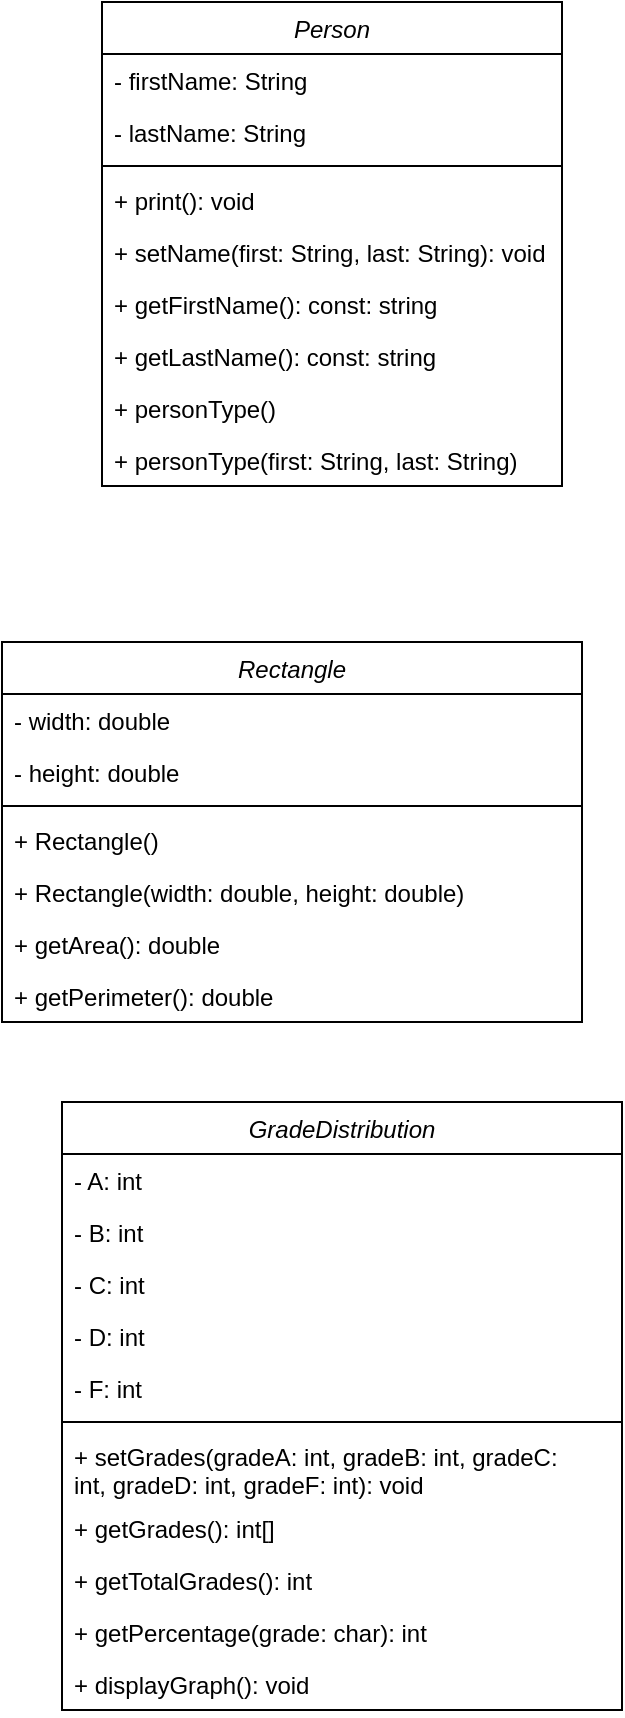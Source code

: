 <mxfile version="21.8.2" type="github">
  <diagram id="C5RBs43oDa-KdzZeNtuy" name="Page-1">
    <mxGraphModel dx="1500" dy="810" grid="1" gridSize="10" guides="1" tooltips="1" connect="1" arrows="1" fold="1" page="1" pageScale="1" pageWidth="827" pageHeight="1169" math="0" shadow="0">
      <root>
        <mxCell id="WIyWlLk6GJQsqaUBKTNV-0" />
        <mxCell id="WIyWlLk6GJQsqaUBKTNV-1" parent="WIyWlLk6GJQsqaUBKTNV-0" />
        <mxCell id="zkfFHV4jXpPFQw0GAbJ--0" value="Person" style="swimlane;fontStyle=2;align=center;verticalAlign=top;childLayout=stackLayout;horizontal=1;startSize=26;horizontalStack=0;resizeParent=1;resizeLast=0;collapsible=1;marginBottom=0;rounded=0;shadow=0;strokeWidth=1;" parent="WIyWlLk6GJQsqaUBKTNV-1" vertex="1">
          <mxGeometry x="200" y="110" width="230" height="242" as="geometry">
            <mxRectangle x="230" y="140" width="160" height="26" as="alternateBounds" />
          </mxGeometry>
        </mxCell>
        <mxCell id="zkfFHV4jXpPFQw0GAbJ--1" value="- firstName: String    " style="text;align=left;verticalAlign=top;spacingLeft=4;spacingRight=4;overflow=hidden;rotatable=0;points=[[0,0.5],[1,0.5]];portConstraint=eastwest;" parent="zkfFHV4jXpPFQw0GAbJ--0" vertex="1">
          <mxGeometry y="26" width="230" height="26" as="geometry" />
        </mxCell>
        <mxCell id="zkfFHV4jXpPFQw0GAbJ--2" value="- lastName: String" style="text;align=left;verticalAlign=top;spacingLeft=4;spacingRight=4;overflow=hidden;rotatable=0;points=[[0,0.5],[1,0.5]];portConstraint=eastwest;rounded=0;shadow=0;html=0;" parent="zkfFHV4jXpPFQw0GAbJ--0" vertex="1">
          <mxGeometry y="52" width="230" height="26" as="geometry" />
        </mxCell>
        <mxCell id="zkfFHV4jXpPFQw0GAbJ--4" value="" style="line;html=1;strokeWidth=1;align=left;verticalAlign=middle;spacingTop=-1;spacingLeft=3;spacingRight=3;rotatable=0;labelPosition=right;points=[];portConstraint=eastwest;" parent="zkfFHV4jXpPFQw0GAbJ--0" vertex="1">
          <mxGeometry y="78" width="230" height="8" as="geometry" />
        </mxCell>
        <mxCell id="zkfFHV4jXpPFQw0GAbJ--5" value="+ print(): void" style="text;align=left;verticalAlign=top;spacingLeft=4;spacingRight=4;overflow=hidden;rotatable=0;points=[[0,0.5],[1,0.5]];portConstraint=eastwest;" parent="zkfFHV4jXpPFQw0GAbJ--0" vertex="1">
          <mxGeometry y="86" width="230" height="26" as="geometry" />
        </mxCell>
        <mxCell id="JkdZALtPlWqIw-WNHbWa-12" value="+ setName(first: String, last: String): void" style="text;align=left;verticalAlign=top;spacingLeft=4;spacingRight=4;overflow=hidden;rotatable=0;points=[[0,0.5],[1,0.5]];portConstraint=eastwest;" parent="zkfFHV4jXpPFQw0GAbJ--0" vertex="1">
          <mxGeometry y="112" width="230" height="26" as="geometry" />
        </mxCell>
        <mxCell id="JkdZALtPlWqIw-WNHbWa-8" value="+ getFirstName(): const: string" style="text;align=left;verticalAlign=top;spacingLeft=4;spacingRight=4;overflow=hidden;rotatable=0;points=[[0,0.5],[1,0.5]];portConstraint=eastwest;" parent="zkfFHV4jXpPFQw0GAbJ--0" vertex="1">
          <mxGeometry y="138" width="230" height="26" as="geometry" />
        </mxCell>
        <mxCell id="JkdZALtPlWqIw-WNHbWa-9" value="+ getLastName(): const: string" style="text;align=left;verticalAlign=top;spacingLeft=4;spacingRight=4;overflow=hidden;rotatable=0;points=[[0,0.5],[1,0.5]];portConstraint=eastwest;" parent="zkfFHV4jXpPFQw0GAbJ--0" vertex="1">
          <mxGeometry y="164" width="230" height="26" as="geometry" />
        </mxCell>
        <mxCell id="JkdZALtPlWqIw-WNHbWa-10" value="+ personType()" style="text;align=left;verticalAlign=top;spacingLeft=4;spacingRight=4;overflow=hidden;rotatable=0;points=[[0,0.5],[1,0.5]];portConstraint=eastwest;" parent="zkfFHV4jXpPFQw0GAbJ--0" vertex="1">
          <mxGeometry y="190" width="230" height="26" as="geometry" />
        </mxCell>
        <mxCell id="JkdZALtPlWqIw-WNHbWa-11" value="+ personType(first: String, last: String)" style="text;align=left;verticalAlign=top;spacingLeft=4;spacingRight=4;overflow=hidden;rotatable=0;points=[[0,0.5],[1,0.5]];portConstraint=eastwest;" parent="zkfFHV4jXpPFQw0GAbJ--0" vertex="1">
          <mxGeometry y="216" width="230" height="26" as="geometry" />
        </mxCell>
        <mxCell id="JkdZALtPlWqIw-WNHbWa-13" value="Rectangle" style="swimlane;fontStyle=2;align=center;verticalAlign=top;childLayout=stackLayout;horizontal=1;startSize=26;horizontalStack=0;resizeParent=1;resizeLast=0;collapsible=1;marginBottom=0;rounded=0;shadow=0;strokeWidth=1;fillStyle=auto;" parent="WIyWlLk6GJQsqaUBKTNV-1" vertex="1">
          <mxGeometry x="150" y="430" width="290" height="190" as="geometry">
            <mxRectangle x="230" y="140" width="160" height="26" as="alternateBounds" />
          </mxGeometry>
        </mxCell>
        <mxCell id="JkdZALtPlWqIw-WNHbWa-14" value="- width: double" style="text;align=left;verticalAlign=top;spacingLeft=4;spacingRight=4;overflow=hidden;rotatable=0;points=[[0,0.5],[1,0.5]];portConstraint=eastwest;" parent="JkdZALtPlWqIw-WNHbWa-13" vertex="1">
          <mxGeometry y="26" width="290" height="26" as="geometry" />
        </mxCell>
        <mxCell id="JkdZALtPlWqIw-WNHbWa-15" value="- height: double" style="text;align=left;verticalAlign=top;spacingLeft=4;spacingRight=4;overflow=hidden;rotatable=0;points=[[0,0.5],[1,0.5]];portConstraint=eastwest;rounded=0;shadow=0;html=0;" parent="JkdZALtPlWqIw-WNHbWa-13" vertex="1">
          <mxGeometry y="52" width="290" height="26" as="geometry" />
        </mxCell>
        <mxCell id="JkdZALtPlWqIw-WNHbWa-16" value="" style="line;html=1;strokeWidth=1;align=left;verticalAlign=middle;spacingTop=-1;spacingLeft=3;spacingRight=3;rotatable=0;labelPosition=right;points=[];portConstraint=eastwest;" parent="JkdZALtPlWqIw-WNHbWa-13" vertex="1">
          <mxGeometry y="78" width="290" height="8" as="geometry" />
        </mxCell>
        <mxCell id="JkdZALtPlWqIw-WNHbWa-17" value="+ Rectangle()" style="text;align=left;verticalAlign=top;spacingLeft=4;spacingRight=4;overflow=hidden;rotatable=0;points=[[0,0.5],[1,0.5]];portConstraint=eastwest;" parent="JkdZALtPlWqIw-WNHbWa-13" vertex="1">
          <mxGeometry y="86" width="290" height="26" as="geometry" />
        </mxCell>
        <mxCell id="JkdZALtPlWqIw-WNHbWa-18" value="+ Rectangle(width: double, height: double)" style="text;align=left;verticalAlign=top;spacingLeft=4;spacingRight=4;overflow=hidden;rotatable=0;points=[[0,0.5],[1,0.5]];portConstraint=eastwest;" parent="JkdZALtPlWqIw-WNHbWa-13" vertex="1">
          <mxGeometry y="112" width="290" height="26" as="geometry" />
        </mxCell>
        <mxCell id="JkdZALtPlWqIw-WNHbWa-19" value="+ getArea(): double" style="text;align=left;verticalAlign=top;spacingLeft=4;spacingRight=4;overflow=hidden;rotatable=0;points=[[0,0.5],[1,0.5]];portConstraint=eastwest;" parent="JkdZALtPlWqIw-WNHbWa-13" vertex="1">
          <mxGeometry y="138" width="290" height="26" as="geometry" />
        </mxCell>
        <mxCell id="JkdZALtPlWqIw-WNHbWa-23" value="+ getPerimeter(): double" style="text;align=left;verticalAlign=top;spacingLeft=4;spacingRight=4;overflow=hidden;rotatable=0;points=[[0,0.5],[1,0.5]];portConstraint=eastwest;" parent="JkdZALtPlWqIw-WNHbWa-13" vertex="1">
          <mxGeometry y="164" width="290" height="26" as="geometry" />
        </mxCell>
        <mxCell id="JkdZALtPlWqIw-WNHbWa-25" value="GradeDistribution" style="swimlane;fontStyle=2;align=center;verticalAlign=top;childLayout=stackLayout;horizontal=1;startSize=26;horizontalStack=0;resizeParent=1;resizeLast=0;collapsible=1;marginBottom=0;rounded=0;shadow=0;strokeWidth=1;fillStyle=auto;" parent="WIyWlLk6GJQsqaUBKTNV-1" vertex="1">
          <mxGeometry x="180" y="660" width="280" height="304" as="geometry">
            <mxRectangle x="230" y="140" width="160" height="26" as="alternateBounds" />
          </mxGeometry>
        </mxCell>
        <mxCell id="JkdZALtPlWqIw-WNHbWa-26" value="- A: int" style="text;align=left;verticalAlign=top;spacingLeft=4;spacingRight=4;overflow=hidden;rotatable=0;points=[[0,0.5],[1,0.5]];portConstraint=eastwest;" parent="JkdZALtPlWqIw-WNHbWa-25" vertex="1">
          <mxGeometry y="26" width="280" height="26" as="geometry" />
        </mxCell>
        <mxCell id="JkdZALtPlWqIw-WNHbWa-33" value="- B: int" style="text;align=left;verticalAlign=top;spacingLeft=4;spacingRight=4;overflow=hidden;rotatable=0;points=[[0,0.5],[1,0.5]];portConstraint=eastwest;" parent="JkdZALtPlWqIw-WNHbWa-25" vertex="1">
          <mxGeometry y="52" width="280" height="26" as="geometry" />
        </mxCell>
        <mxCell id="JkdZALtPlWqIw-WNHbWa-34" value="- C: int" style="text;align=left;verticalAlign=top;spacingLeft=4;spacingRight=4;overflow=hidden;rotatable=0;points=[[0,0.5],[1,0.5]];portConstraint=eastwest;" parent="JkdZALtPlWqIw-WNHbWa-25" vertex="1">
          <mxGeometry y="78" width="280" height="26" as="geometry" />
        </mxCell>
        <mxCell id="JkdZALtPlWqIw-WNHbWa-27" value="- D: int" style="text;align=left;verticalAlign=top;spacingLeft=4;spacingRight=4;overflow=hidden;rotatable=0;points=[[0,0.5],[1,0.5]];portConstraint=eastwest;rounded=0;shadow=0;html=0;" parent="JkdZALtPlWqIw-WNHbWa-25" vertex="1">
          <mxGeometry y="104" width="280" height="26" as="geometry" />
        </mxCell>
        <mxCell id="JkdZALtPlWqIw-WNHbWa-35" value="- F: int" style="text;align=left;verticalAlign=top;spacingLeft=4;spacingRight=4;overflow=hidden;rotatable=0;points=[[0,0.5],[1,0.5]];portConstraint=eastwest;" parent="JkdZALtPlWqIw-WNHbWa-25" vertex="1">
          <mxGeometry y="130" width="280" height="26" as="geometry" />
        </mxCell>
        <mxCell id="JkdZALtPlWqIw-WNHbWa-28" value="" style="line;html=1;strokeWidth=1;align=left;verticalAlign=middle;spacingTop=-1;spacingLeft=3;spacingRight=3;rotatable=0;labelPosition=right;points=[];portConstraint=eastwest;" parent="JkdZALtPlWqIw-WNHbWa-25" vertex="1">
          <mxGeometry y="156" width="280" height="8" as="geometry" />
        </mxCell>
        <mxCell id="JkdZALtPlWqIw-WNHbWa-29" value="+ setGrades(gradeA: int, gradeB: int, gradeC: &#xa;int, gradeD: int, gradeF: int): void" style="text;align=left;verticalAlign=top;spacingLeft=4;spacingRight=4;overflow=hidden;rotatable=0;points=[[0,0.5],[1,0.5]];portConstraint=eastwest;" parent="JkdZALtPlWqIw-WNHbWa-25" vertex="1">
          <mxGeometry y="164" width="280" height="36" as="geometry" />
        </mxCell>
        <mxCell id="ykbxpGrrm2veqPENKVoB-0" value="+ getGrades(): int[]" style="text;align=left;verticalAlign=top;spacingLeft=4;spacingRight=4;overflow=hidden;rotatable=0;points=[[0,0.5],[1,0.5]];portConstraint=eastwest;" parent="JkdZALtPlWqIw-WNHbWa-25" vertex="1">
          <mxGeometry y="200" width="280" height="26" as="geometry" />
        </mxCell>
        <mxCell id="ykbxpGrrm2veqPENKVoB-1" value="+ getTotalGrades(): int" style="text;align=left;verticalAlign=top;spacingLeft=4;spacingRight=4;overflow=hidden;rotatable=0;points=[[0,0.5],[1,0.5]];portConstraint=eastwest;" parent="JkdZALtPlWqIw-WNHbWa-25" vertex="1">
          <mxGeometry y="226" width="280" height="26" as="geometry" />
        </mxCell>
        <mxCell id="JkdZALtPlWqIw-WNHbWa-30" value="+ getPercentage(grade: char): int" style="text;align=left;verticalAlign=top;spacingLeft=4;spacingRight=4;overflow=hidden;rotatable=0;points=[[0,0.5],[1,0.5]];portConstraint=eastwest;" parent="JkdZALtPlWqIw-WNHbWa-25" vertex="1">
          <mxGeometry y="252" width="280" height="26" as="geometry" />
        </mxCell>
        <mxCell id="JkdZALtPlWqIw-WNHbWa-31" value="+ displayGraph(): void" style="text;align=left;verticalAlign=top;spacingLeft=4;spacingRight=4;overflow=hidden;rotatable=0;points=[[0,0.5],[1,0.5]];portConstraint=eastwest;" parent="JkdZALtPlWqIw-WNHbWa-25" vertex="1">
          <mxGeometry y="278" width="280" height="26" as="geometry" />
        </mxCell>
      </root>
    </mxGraphModel>
  </diagram>
</mxfile>
